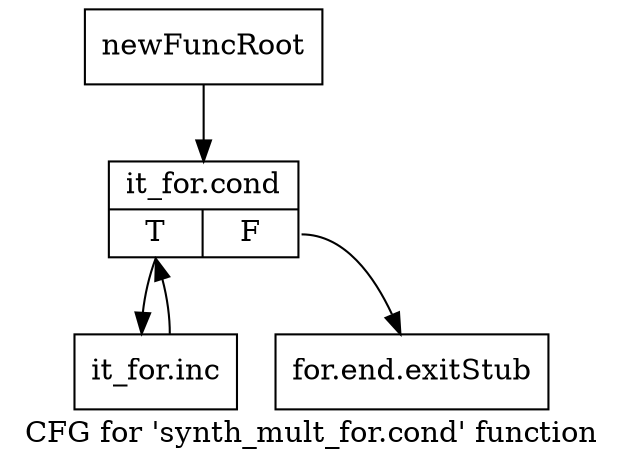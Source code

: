 digraph "CFG for 'synth_mult_for.cond' function" {
	label="CFG for 'synth_mult_for.cond' function";

	Node0xad33000 [shape=record,label="{newFuncRoot}"];
	Node0xad33000 -> Node0xad330a0;
	Node0xad33050 [shape=record,label="{for.end.exitStub}"];
	Node0xad330a0 [shape=record,label="{it_for.cond|{<s0>T|<s1>F}}"];
	Node0xad330a0:s0 -> Node0xad330f0;
	Node0xad330a0:s1 -> Node0xad33050;
	Node0xad330f0 [shape=record,label="{it_for.inc}"];
	Node0xad330f0 -> Node0xad330a0;
}
